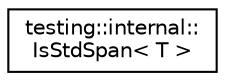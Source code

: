 digraph "Graphical Class Hierarchy"
{
 // LATEX_PDF_SIZE
  edge [fontname="Helvetica",fontsize="10",labelfontname="Helvetica",labelfontsize="10"];
  node [fontname="Helvetica",fontsize="10",shape=record];
  rankdir="LR";
  Node0 [label="testing::internal::\lIsStdSpan\< T \>",height=0.2,width=0.4,color="black", fillcolor="white", style="filled",URL="$structtesting_1_1internal_1_1IsStdSpan.html",tooltip=" "];
}
